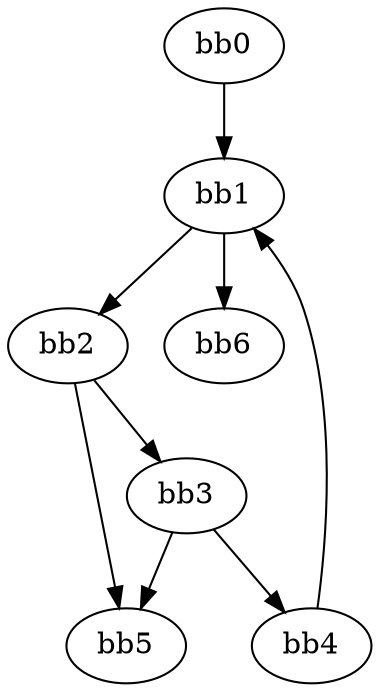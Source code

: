 digraph {
    0 [ label = "bb0\l" ]
    1 [ label = "bb1\l" ]
    2 [ label = "bb2\l" ]
    3 [ label = "bb3\l" ]
    4 [ label = "bb4\l" ]
    5 [ label = "bb5\l" ]
    6 [ label = "bb6\l" ]
    0 -> 1 [ ]
    1 -> 2 [ ]
    1 -> 6 [ ]
    2 -> 3 [ ]
    2 -> 5 [ ]
    3 -> 4 [ ]
    3 -> 5 [ ]
    4 -> 1 [ ]
}

